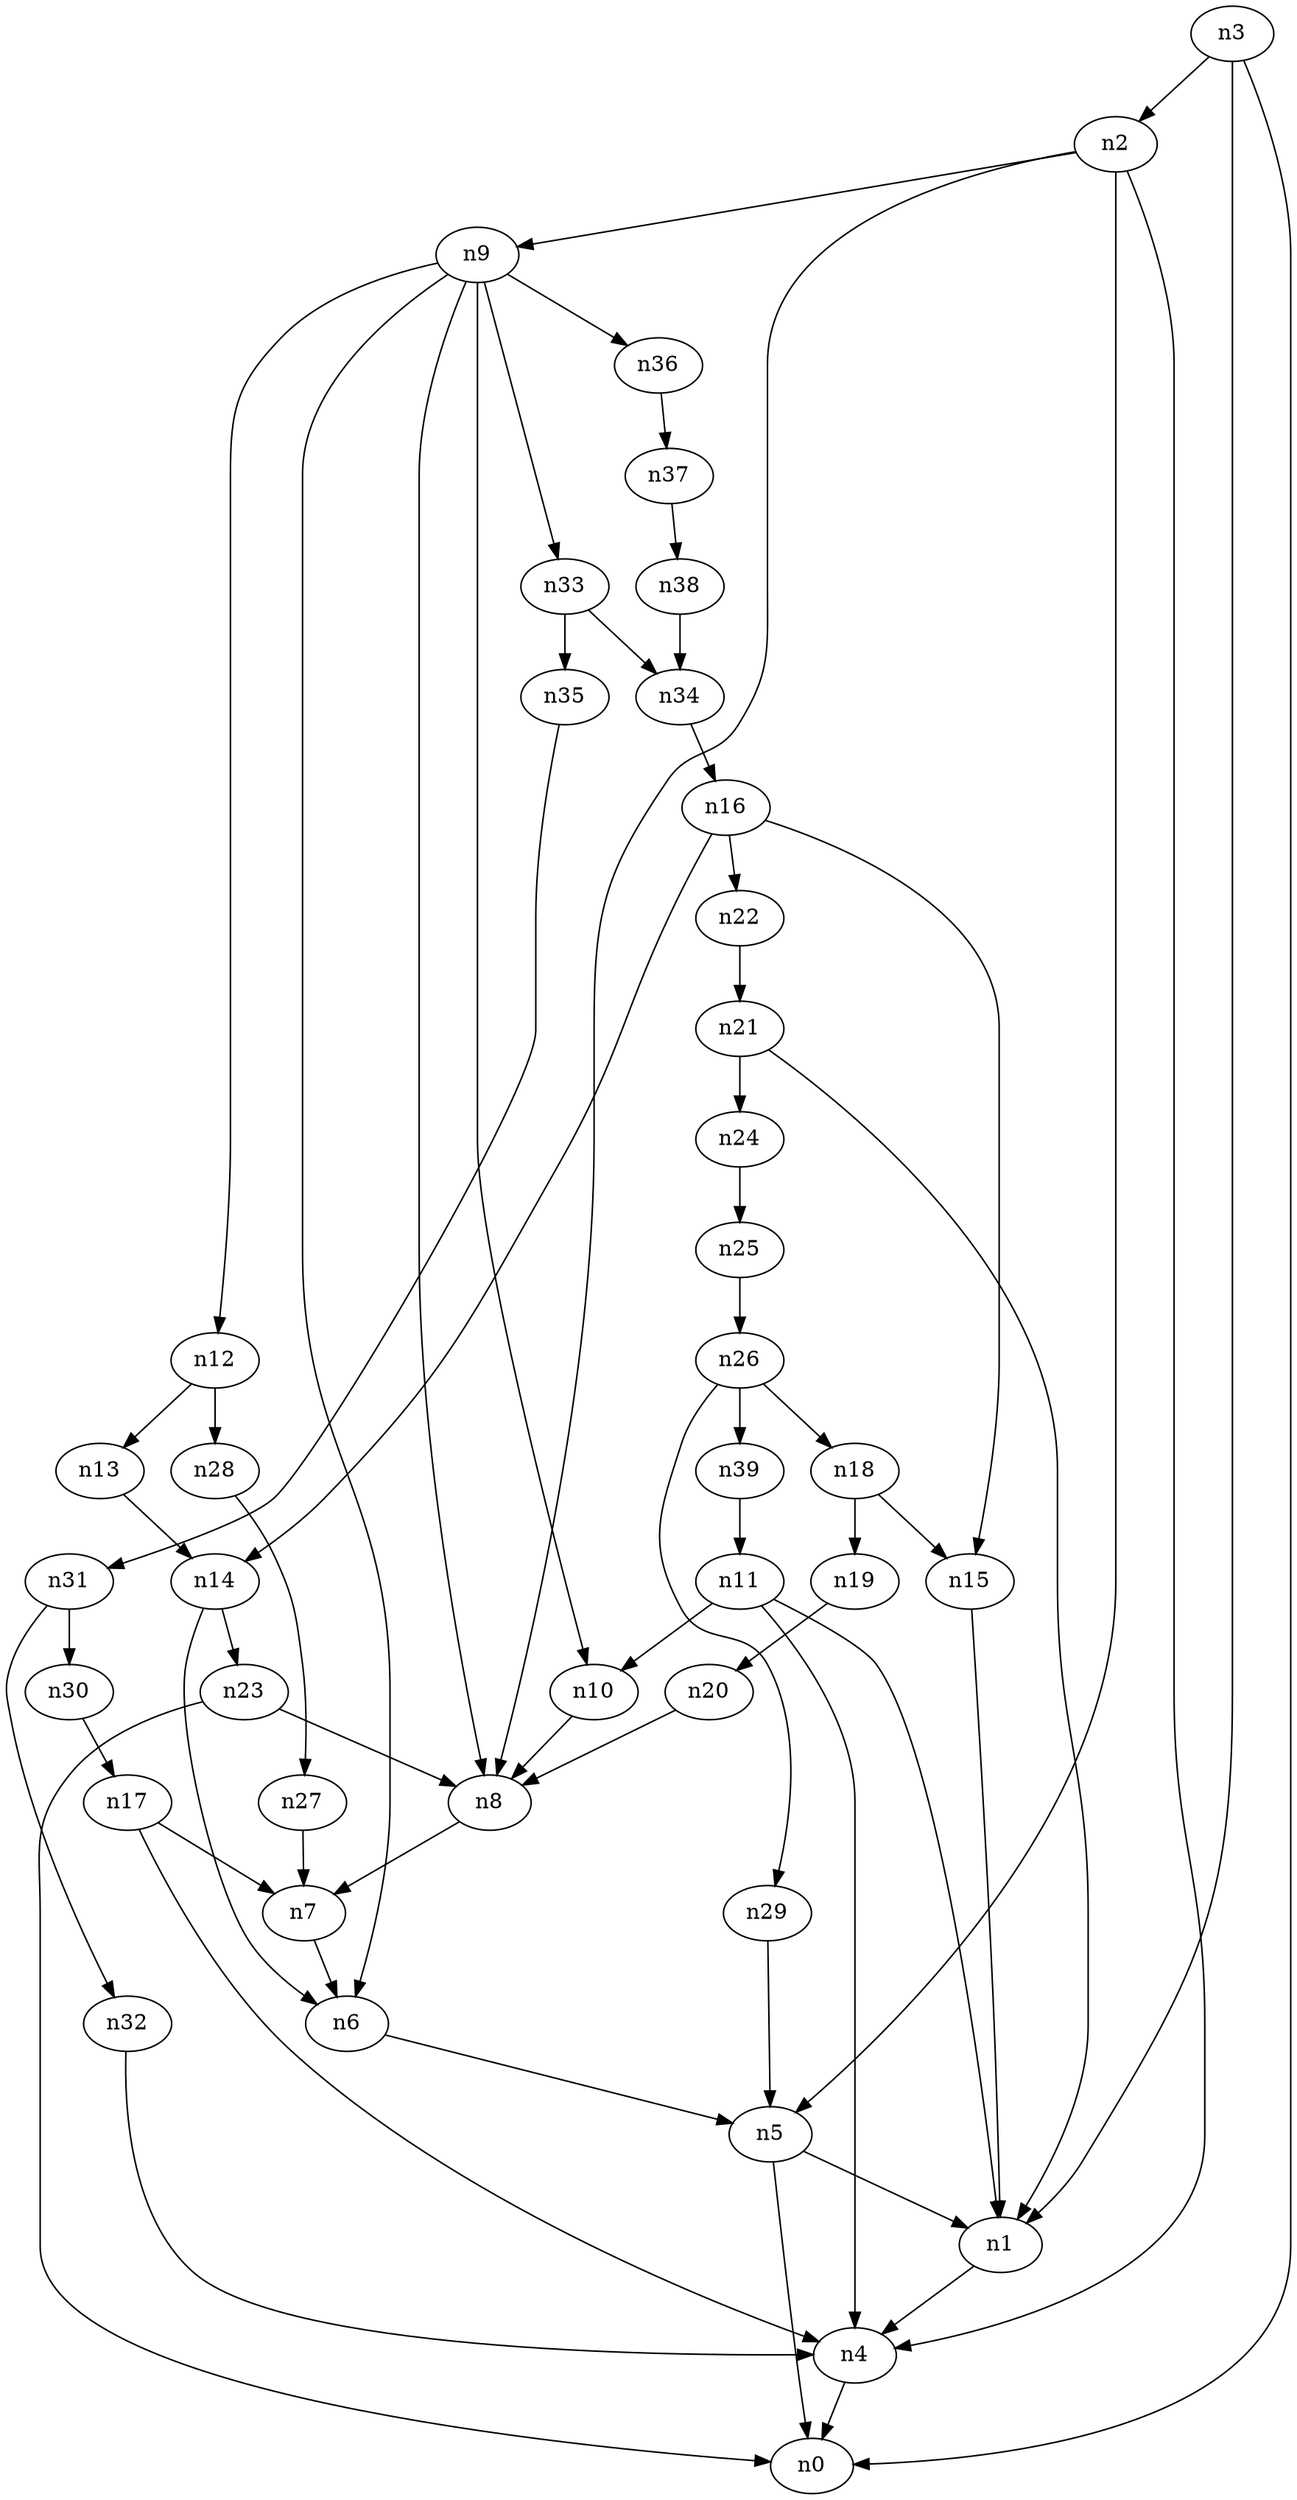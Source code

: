 digraph G {
	n1 -> n4	 [_graphml_id=e4];
	n2 -> n4	 [_graphml_id=e7];
	n2 -> n5	 [_graphml_id=e8];
	n2 -> n8	 [_graphml_id=e12];
	n2 -> n9	 [_graphml_id=e28];
	n3 -> n0	 [_graphml_id=e0];
	n3 -> n1	 [_graphml_id=e3];
	n3 -> n2	 [_graphml_id=e6];
	n4 -> n0	 [_graphml_id=e1];
	n5 -> n0	 [_graphml_id=e2];
	n5 -> n1	 [_graphml_id=e5];
	n6 -> n5	 [_graphml_id=e9];
	n7 -> n6	 [_graphml_id=e10];
	n8 -> n7	 [_graphml_id=e11];
	n9 -> n6	 [_graphml_id=e13];
	n9 -> n8	 [_graphml_id=e48];
	n9 -> n10	 [_graphml_id=e14];
	n9 -> n12	 [_graphml_id=e19];
	n9 -> n33	 [_graphml_id=e53];
	n9 -> n36	 [_graphml_id=e58];
	n10 -> n8	 [_graphml_id=e15];
	n11 -> n1	 [_graphml_id=e16];
	n11 -> n4	 [_graphml_id=e17];
	n11 -> n10	 [_graphml_id=e18];
	n12 -> n13	 [_graphml_id=e20];
	n12 -> n28	 [_graphml_id=e45];
	n13 -> n14	 [_graphml_id=e21];
	n14 -> n6	 [_graphml_id=e22];
	n14 -> n23	 [_graphml_id=e38];
	n15 -> n1	 [_graphml_id=e23];
	n16 -> n14	 [_graphml_id=e25];
	n16 -> n15	 [_graphml_id=e24];
	n16 -> n22	 [_graphml_id=e35];
	n17 -> n4	 [_graphml_id=e27];
	n17 -> n7	 [_graphml_id=e26];
	n18 -> n15	 [_graphml_id=e29];
	n18 -> n19	 [_graphml_id=e30];
	n19 -> n20	 [_graphml_id=e31];
	n20 -> n8	 [_graphml_id=e32];
	n21 -> n1	 [_graphml_id=e33];
	n21 -> n24	 [_graphml_id=e39];
	n22 -> n21	 [_graphml_id=e34];
	n23 -> n0	 [_graphml_id=e36];
	n23 -> n8	 [_graphml_id=e37];
	n24 -> n25	 [_graphml_id=e40];
	n25 -> n26	 [_graphml_id=e41];
	n26 -> n18	 [_graphml_id=e42];
	n26 -> n29	 [_graphml_id=e46];
	n26 -> n39	 [_graphml_id=e62];
	n27 -> n7	 [_graphml_id=e43];
	n28 -> n27	 [_graphml_id=e44];
	n29 -> n5	 [_graphml_id=e47];
	n30 -> n17	 [_graphml_id=e49];
	n31 -> n30	 [_graphml_id=e50];
	n31 -> n32	 [_graphml_id=e51];
	n32 -> n4	 [_graphml_id=e52];
	n33 -> n34	 [_graphml_id=e54];
	n33 -> n35	 [_graphml_id=e56];
	n34 -> n16	 [_graphml_id=e55];
	n35 -> n31	 [_graphml_id=e57];
	n36 -> n37	 [_graphml_id=e59];
	n37 -> n38	 [_graphml_id=e60];
	n38 -> n34	 [_graphml_id=e61];
	n39 -> n11	 [_graphml_id=e63];
}
